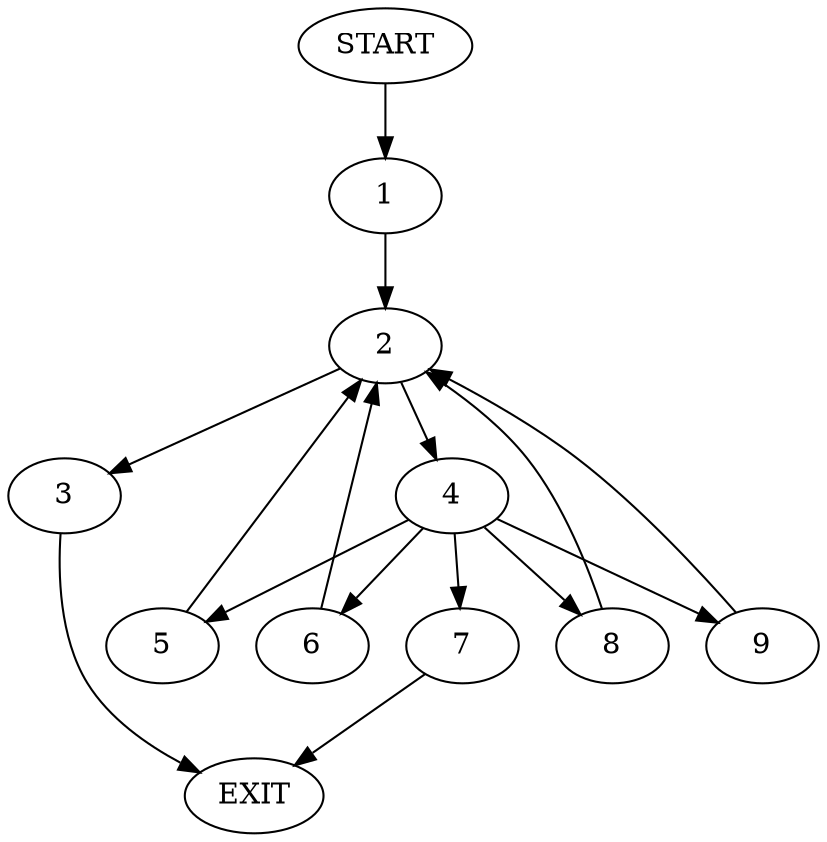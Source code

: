 digraph {
0 [label="START"]
10 [label="EXIT"]
0 -> 1
1 -> 2
2 -> 3
2 -> 4
4 -> 5
4 -> 6
4 -> 7
4 -> 8
4 -> 9
3 -> 10
7 -> 10
9 -> 2
6 -> 2
8 -> 2
5 -> 2
}
